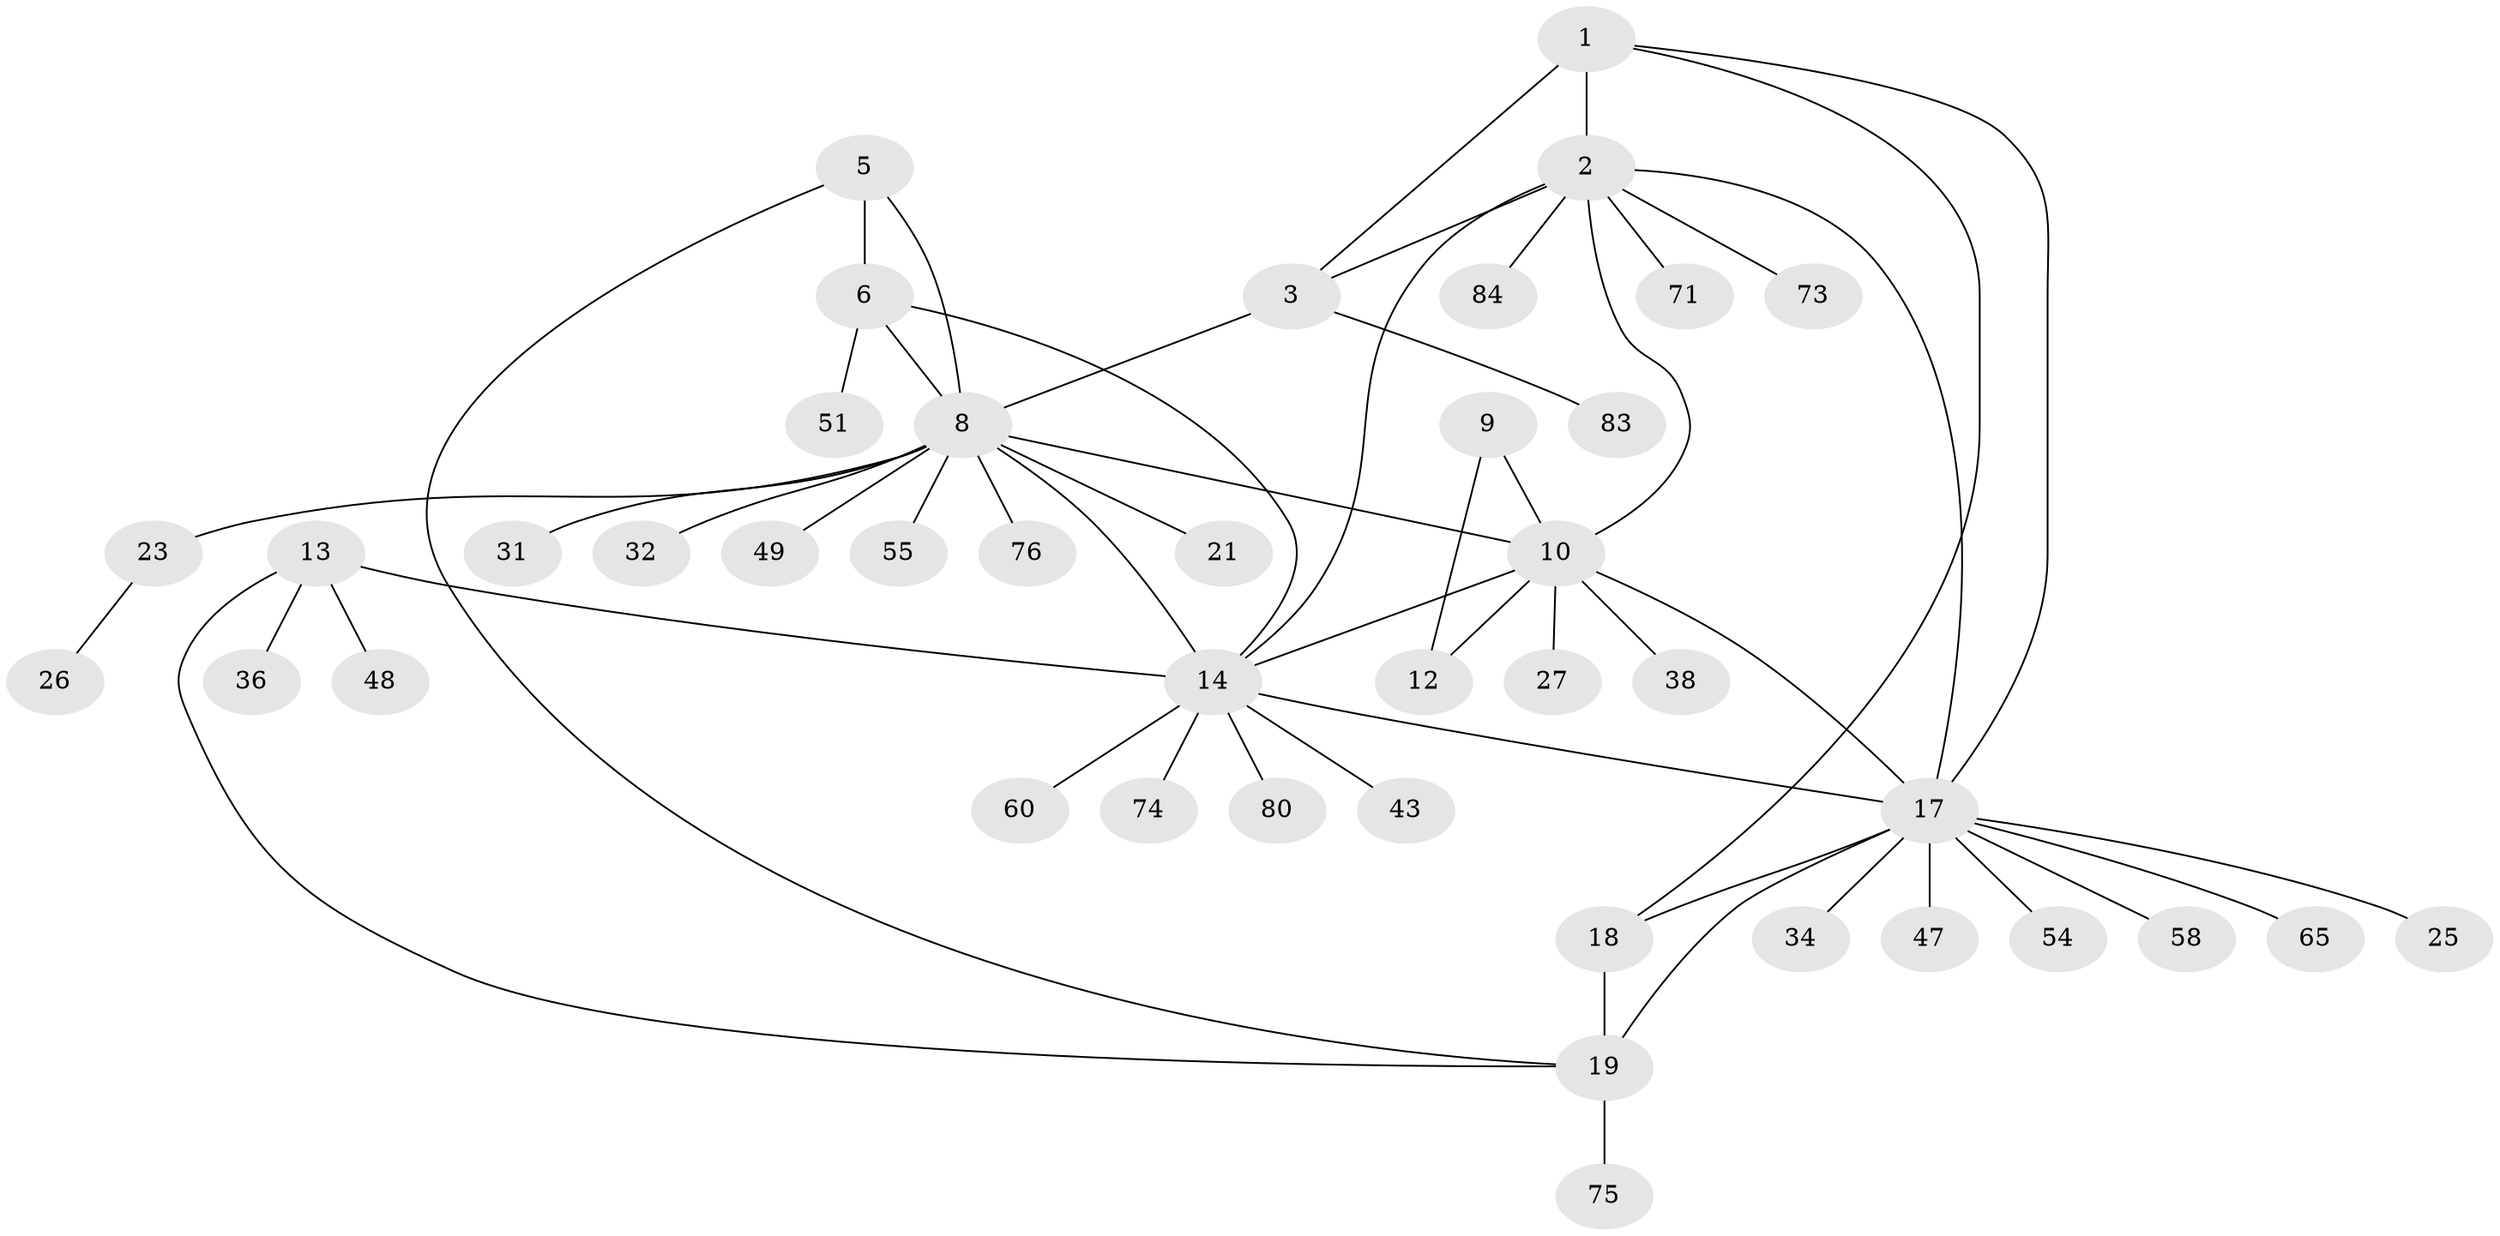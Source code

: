 // original degree distribution, {6: 0.047619047619047616, 9: 0.023809523809523808, 5: 0.047619047619047616, 4: 0.03571428571428571, 3: 0.07142857142857142, 13: 0.011904761904761904, 8: 0.011904761904761904, 7: 0.03571428571428571, 12: 0.011904761904761904, 1: 0.5714285714285714, 2: 0.13095238095238096}
// Generated by graph-tools (version 1.1) at 2025/16/03/09/25 04:16:02]
// undirected, 42 vertices, 55 edges
graph export_dot {
graph [start="1"]
  node [color=gray90,style=filled];
  1 [super="+52+29"];
  2 [super="+4+40"];
  3 [super="+66"];
  5 [super="+7"];
  6;
  8;
  9 [super="+61"];
  10 [super="+50+11+22+64"];
  12;
  13 [super="+28+41"];
  14 [super="+15+16+57+30"];
  17 [super="+20+37+68+24+46+44"];
  18 [super="+53"];
  19;
  21;
  23;
  25;
  26;
  27;
  31;
  32 [super="+35+39"];
  34;
  36;
  38 [super="+62"];
  43 [super="+45"];
  47;
  48;
  49;
  51 [super="+81"];
  54 [super="+69"];
  55;
  58;
  60;
  65;
  71;
  73;
  74;
  75;
  76;
  80;
  83;
  84;
  1 -- 2 [weight=2];
  1 -- 3;
  1 -- 18;
  1 -- 17;
  2 -- 3 [weight=2];
  2 -- 14;
  2 -- 71;
  2 -- 73;
  2 -- 84;
  2 -- 10;
  2 -- 17;
  3 -- 8;
  3 -- 83;
  5 -- 6 [weight=2];
  5 -- 8 [weight=2];
  5 -- 19;
  6 -- 8;
  6 -- 14;
  6 -- 51;
  8 -- 21;
  8 -- 23;
  8 -- 31;
  8 -- 32;
  8 -- 49;
  8 -- 55;
  8 -- 76;
  8 -- 10;
  8 -- 14;
  9 -- 10 [weight=2];
  9 -- 12;
  10 -- 12 [weight=2];
  10 -- 38;
  10 -- 17;
  10 -- 27;
  10 -- 14;
  13 -- 14 [weight=3];
  13 -- 36;
  13 -- 48;
  13 -- 19;
  14 -- 17;
  14 -- 80;
  14 -- 74;
  14 -- 43;
  14 -- 60;
  17 -- 18 [weight=2];
  17 -- 19 [weight=2];
  17 -- 25;
  17 -- 34;
  17 -- 65;
  17 -- 58;
  17 -- 47;
  17 -- 54;
  18 -- 19;
  19 -- 75;
  23 -- 26;
}
